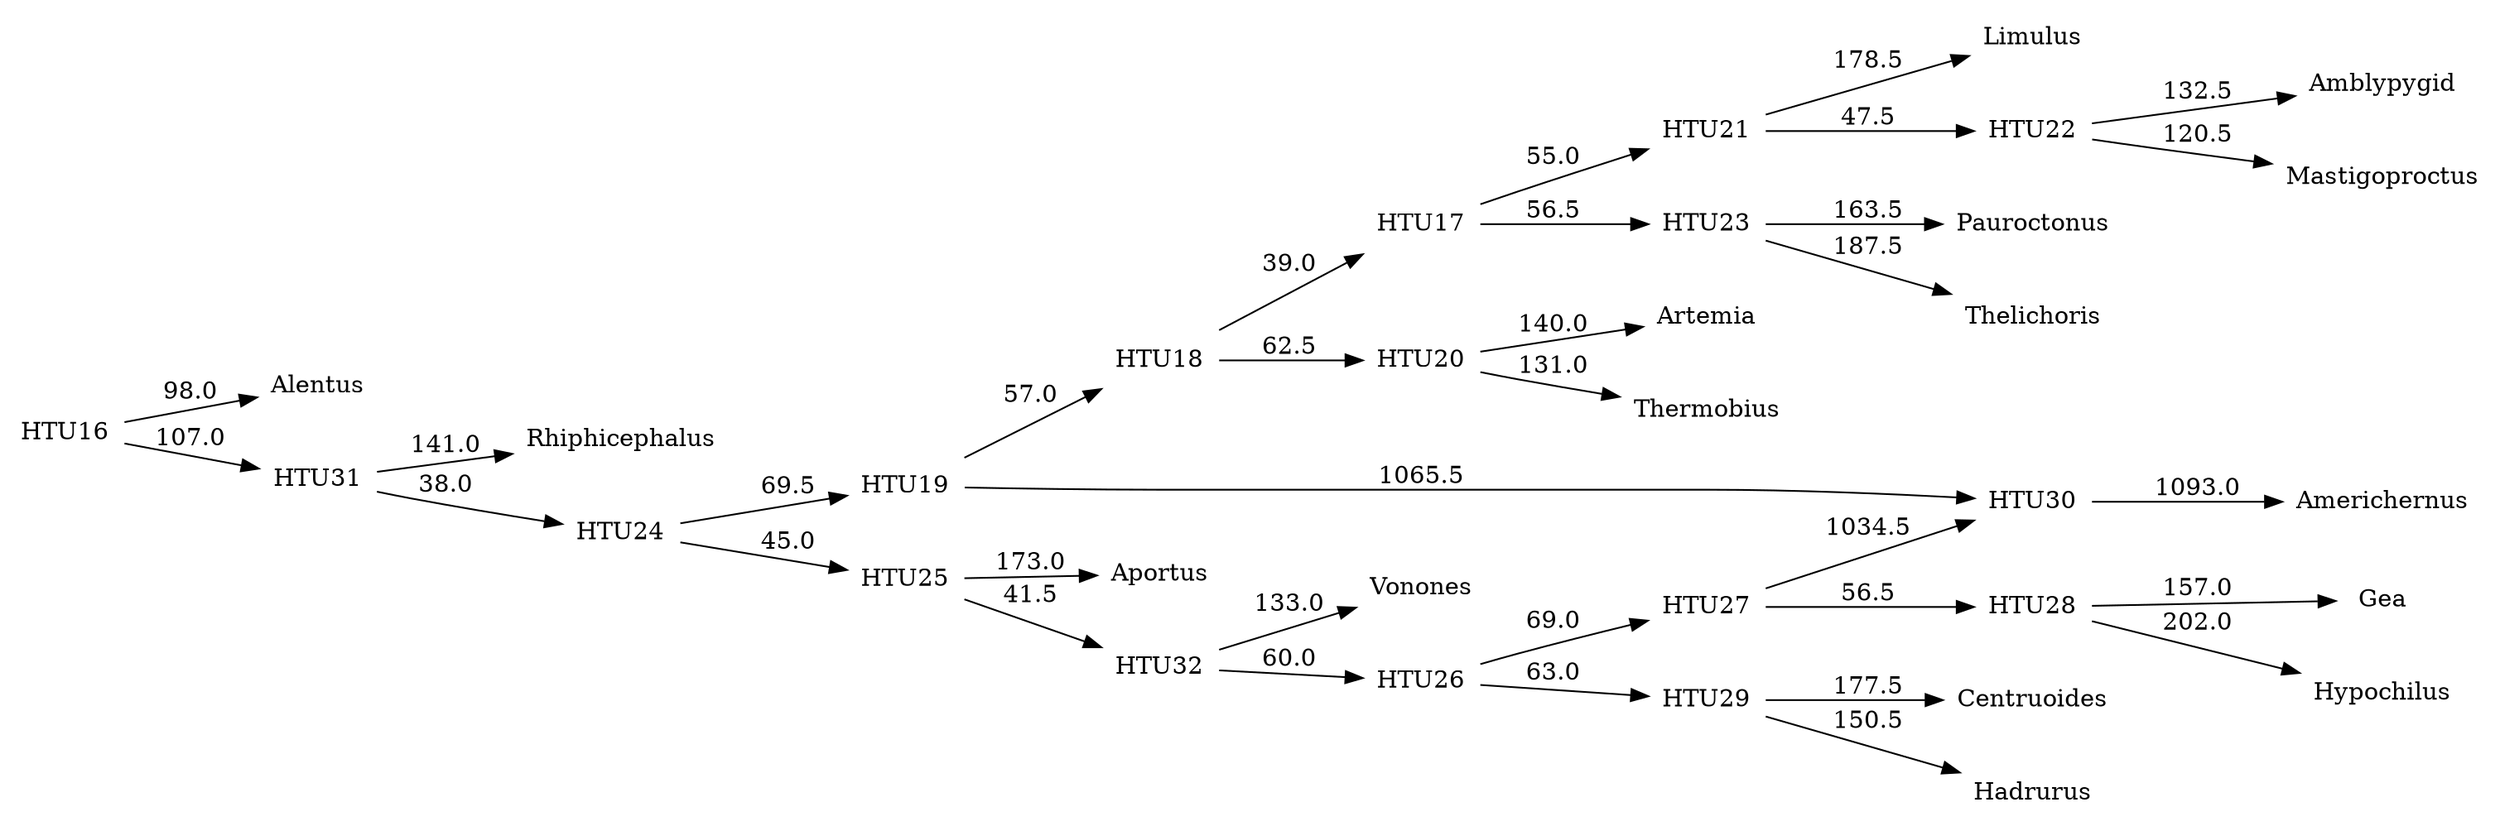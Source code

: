 digraph G {
	rankdir = LR;	node [ shape = none];

    0 [label=Alentus];
    1 [label=Amblypygid];
    2 [label=Americhernus];
    3 [label=Aportus];
    4 [label=Artemia];
    5 [label=Centruoides];
    6 [label=Gea];
    7 [label=Hadrurus];
    8 [label=Hypochilus];
    9 [label=Limulus];
    10 [label=Mastigoproctus];
    11 [label=Pauroctonus];
    12 [label=Rhiphicephalus];
    13 [label=Thelichoris];
    14 [label=Thermobius];
    15 [label=Vonones];
    16 [label=HTU16];
    17 [label=HTU17];
    18 [label=HTU18];
    19 [label=HTU19];
    20 [label=HTU20];
    21 [label=HTU21];
    22 [label=HTU22];
    23 [label=HTU23];
    24 [label=HTU24];
    25 [label=HTU25];
    26 [label=HTU26];
    27 [label=HTU27];
    28 [label=HTU28];
    29 [label=HTU29];
    30 [label=HTU30];
    31 [label=HTU31];
    32 [label=HTU32];
    16 -> 0 [label=98.0];
    16 -> 31 [label=107.0];
    17 -> 21 [label=55.0];
    17 -> 23 [label=56.5];
    18 -> 17 [label=39.0];
    18 -> 20 [label=62.5];
    19 -> 18 [label=57.0];
    19 -> 30 [label=1065.5];
    20 -> 4 [label=140.0];
    20 -> 14 [label=131.0];
    21 -> 9 [label=178.5];
    21 -> 22 [label=47.5];
    22 -> 1 [label=132.5];
    22 -> 10 [label=120.5];
    23 -> 11 [label=163.5];
    23 -> 13 [label=187.5];
    24 -> 19 [label=69.5];
    24 -> 25 [label=45.0];
    25 -> 3 [label=173.0];
    25 -> 32 [label=41.5];
    26 -> 27 [label=69.0];
    26 -> 29 [label=63.0];
    27 -> 28 [label=56.5];
    27 -> 30 [label=1034.5];
    28 -> 6 [label=157.0];
    28 -> 8 [label=202.0];
    29 -> 5 [label=177.5];
    29 -> 7 [label=150.5];
    30 -> 2 [label=1093.0];
    31 -> 12 [label=141.0];
    31 -> 24 [label=38.0];
    32 -> 15 [label=133.0];
    32 -> 26 [label=60.0];
}
//2950.0
digraph G {
	rankdir = LR;	node [ shape = none];

    0 [label=Alentus];
    1 [label=Amblypygid];
    2 [label=Americhernus];
    3 [label=Aportus];
    4 [label=Artemia];
    5 [label=Centruoides];
    6 [label=Gea];
    7 [label=Hadrurus];
    8 [label=Hypochilus];
    9 [label=Limulus];
    10 [label=Mastigoproctus];
    11 [label=Pauroctonus];
    12 [label=Rhiphicephalus];
    13 [label=Thelichoris];
    14 [label=Thermobius];
    15 [label=Vonones];
    16 [label=HTU16];
    17 [label=HTU17];
    18 [label=HTU18];
    19 [label=HTU19];
    20 [label=HTU20];
    21 [label=HTU21];
    22 [label=HTU22];
    23 [label=HTU23];
    24 [label=HTU24];
    25 [label=HTU25];
    26 [label=HTU26];
    27 [label=HTU27];
    28 [label=HTU28];
    29 [label=HTU29];
    30 [label=HTU30];
    16 -> 0 [label=99.0];
    16 -> 29 [label=107.0];
    17 -> 21 [label=54.5];
    17 -> 23 [label=55.0];
    18 -> 17 [label=39.0];
    18 -> 20 [label=63.0];
    19 -> 2 [label=174.0];
    19 -> 18 [label=47.0];
    20 -> 4 [label=138.5];
    20 -> 14 [label=133.5];
    21 -> 9 [label=179.0];
    21 -> 22 [label=44.5];
    22 -> 1 [label=133.5];
    22 -> 10 [label=121.5];
    23 -> 11 [label=166.0];
    23 -> 13 [label=187.0];
    24 -> 19 [label=61.5];
    24 -> 25 [label=41.0];
    25 -> 3 [label=172.5];
    25 -> 30 [label=53.0];
    26 -> 27 [label=78.0];
    26 -> 28 [label=63.5];
    27 -> 6 [label=148.5];
    27 -> 8 [label=203.5];
    28 -> 5 [label=182.5];
    28 -> 7 [label=156.5];
    29 -> 12 [label=147.0];
    29 -> 24 [label=34.5];
    30 -> 15 [label=130.0];
    30 -> 26 [label=56.5];
}
//2779.0
digraph G {
	rankdir = LR;	node [ shape = none];

    0 [label=Alentus];
    1 [label=Amblypygid];
    2 [label=Americhernus];
    3 [label=Aportus];
    4 [label=Artemia];
    5 [label=Centruoides];
    6 [label=Gea];
    7 [label=Hadrurus];
    8 [label=Hypochilus];
    9 [label=Limulus];
    10 [label=Mastigoproctus];
    11 [label=Pauroctonus];
    12 [label=Rhiphicephalus];
    13 [label=Thelichoris];
    14 [label=Thermobius];
    15 [label=Vonones];
    16 [label=HTU16];
    17 [label=HTU17];
    18 [label=HTU18];
    19 [label=HTU19];
    20 [label=HTU20];
    21 [label=HTU21];
    22 [label=HTU22];
    23 [label=HTU23];
    24 [label=HTU24];
    25 [label=HTU25];
    26 [label=HTU26];
    27 [label=HTU27];
    28 [label=HTU28];
    29 [label=HTU29];
    30 [label=HTU30];
    16 -> 0 [label=99.0];
    16 -> 29 [label=107.0];
    17 -> 21 [label=54.5];
    17 -> 23 [label=55.0];
    18 -> 17 [label=39.0];
    18 -> 20 [label=63.0];
    19 -> 2 [label=174.0];
    19 -> 18 [label=47.0];
    20 -> 4 [label=138.5];
    20 -> 14 [label=133.5];
    21 -> 9 [label=179.0];
    21 -> 22 [label=44.5];
    22 -> 1 [label=133.5];
    22 -> 10 [label=121.5];
    23 -> 11 [label=166.0];
    23 -> 13 [label=187.0];
    24 -> 19 [label=61.5];
    24 -> 25 [label=41.0];
    25 -> 3 [label=172.5];
    25 -> 30 [label=53.0];
    26 -> 27 [label=78.0];
    26 -> 28 [label=63.5];
    27 -> 6 [label=148.5];
    27 -> 8 [label=203.5];
    28 -> 5 [label=182.5];
    28 -> 7 [label=156.5];
    29 -> 12 [label=147.0];
    29 -> 24 [label=34.5];
    30 -> 15 [label=130.0];
    30 -> 26 [label=56.5];
}
//2779.0
digraph G {
	rankdir = LR;	node [ shape = none];

    0 [label=Alentus];
    1 [label=Amblypygid];
    2 [label=Americhernus];
    3 [label=Aportus];
    4 [label=Artemia];
    5 [label=Centruoides];
    6 [label=Gea];
    7 [label=Hadrurus];
    8 [label=Hypochilus];
    9 [label=Limulus];
    10 [label=Mastigoproctus];
    11 [label=Pauroctonus];
    12 [label=Rhiphicephalus];
    13 [label=Thelichoris];
    14 [label=Thermobius];
    15 [label=Vonones];
    16 [label=HTU16];
    17 [label=HTU17];
    18 [label=HTU18];
    19 [label=HTU19];
    20 [label=HTU20];
    21 [label=HTU21];
    22 [label=HTU22];
    23 [label=HTU23];
    24 [label=HTU24];
    25 [label=HTU25];
    26 [label=HTU26];
    27 [label=HTU27];
    28 [label=HTU28];
    29 [label=HTU29];
    30 [label=HTU30];
    16 -> 0 [label=99.0];
    16 -> 29 [label=107.0];
    17 -> 21 [label=54.5];
    17 -> 23 [label=55.0];
    18 -> 17 [label=39.0];
    18 -> 20 [label=63.0];
    19 -> 2 [label=174.0];
    19 -> 18 [label=47.0];
    20 -> 4 [label=138.5];
    20 -> 14 [label=133.5];
    21 -> 9 [label=179.0];
    21 -> 22 [label=44.5];
    22 -> 1 [label=133.5];
    22 -> 10 [label=121.5];
    23 -> 11 [label=166.0];
    23 -> 13 [label=187.0];
    24 -> 19 [label=61.5];
    24 -> 25 [label=41.0];
    25 -> 3 [label=172.5];
    25 -> 30 [label=53.0];
    26 -> 27 [label=78.0];
    26 -> 28 [label=63.5];
    27 -> 6 [label=148.5];
    27 -> 8 [label=203.5];
    28 -> 5 [label=182.5];
    28 -> 7 [label=156.5];
    29 -> 12 [label=147.0];
    29 -> 24 [label=34.5];
    30 -> 15 [label=130.0];
    30 -> 26 [label=56.5];
}
//2779.0
digraph G {
	rankdir = LR;	node [ shape = none];

    0 [label=Alentus];
    1 [label=Amblypygid];
    2 [label=Americhernus];
    3 [label=Aportus];
    4 [label=Artemia];
    5 [label=Centruoides];
    6 [label=Gea];
    7 [label=Hadrurus];
    8 [label=Hypochilus];
    9 [label=Limulus];
    10 [label=Mastigoproctus];
    11 [label=Pauroctonus];
    12 [label=Rhiphicephalus];
    13 [label=Thelichoris];
    14 [label=Thermobius];
    15 [label=Vonones];
    16 [label=HTU16];
    17 [label=HTU17];
    18 [label=HTU18];
    19 [label=HTU19];
    20 [label=HTU20];
    21 [label=HTU21];
    22 [label=HTU22];
    23 [label=HTU23];
    24 [label=HTU24];
    25 [label=HTU25];
    26 [label=HTU26];
    27 [label=HTU27];
    28 [label=HTU28];
    29 [label=HTU29];
    30 [label=HTU30];
    16 -> 0 [label=99.0];
    16 -> 29 [label=107.0];
    17 -> 21 [label=54.5];
    17 -> 23 [label=55.0];
    18 -> 17 [label=39.0];
    18 -> 20 [label=63.0];
    19 -> 2 [label=174.0];
    19 -> 18 [label=47.0];
    20 -> 4 [label=138.5];
    20 -> 14 [label=133.5];
    21 -> 9 [label=179.0];
    21 -> 22 [label=44.5];
    22 -> 1 [label=133.5];
    22 -> 10 [label=121.5];
    23 -> 11 [label=166.0];
    23 -> 13 [label=187.0];
    24 -> 19 [label=61.5];
    24 -> 25 [label=41.0];
    25 -> 3 [label=172.5];
    25 -> 30 [label=53.0];
    26 -> 27 [label=78.0];
    26 -> 28 [label=63.5];
    27 -> 6 [label=148.5];
    27 -> 8 [label=203.5];
    28 -> 5 [label=182.5];
    28 -> 7 [label=156.5];
    29 -> 12 [label=147.0];
    29 -> 24 [label=34.5];
    30 -> 15 [label=130.0];
    30 -> 26 [label=56.5];
}
//2779.0
digraph G {
	rankdir = LR;	node [ shape = none];

    0 [label=Alentus];
    1 [label=Amblypygid];
    2 [label=Americhernus];
    3 [label=Aportus];
    4 [label=Artemia];
    5 [label=Centruoides];
    6 [label=Gea];
    7 [label=Hadrurus];
    8 [label=Hypochilus];
    9 [label=Limulus];
    10 [label=Mastigoproctus];
    11 [label=Pauroctonus];
    12 [label=Rhiphicephalus];
    13 [label=Thelichoris];
    14 [label=Thermobius];
    15 [label=Vonones];
    16 [label=HTU16];
    17 [label=HTU17];
    18 [label=HTU18];
    19 [label=HTU19];
    20 [label=HTU20];
    21 [label=HTU21];
    22 [label=HTU22];
    23 [label=HTU23];
    24 [label=HTU24];
    25 [label=HTU25];
    26 [label=HTU26];
    27 [label=HTU27];
    28 [label=HTU28];
    29 [label=HTU29];
    30 [label=HTU30];
    16 -> 0 [label=95.5];
    16 -> 29 [label=105.5];
    17 -> 20 [label=58.0];
    17 -> 22 [label=68.5];
    18 -> 17 [label=39.0];
    18 -> 19 [label=62.5];
    19 -> 4 [label=128.0];
    19 -> 14 [label=117.0];
    20 -> 9 [label=168.5];
    20 -> 21 [label=46.0];
    21 -> 1 [label=115.0];
    21 -> 10 [label=106.0];
    22 -> 11 [label=157.5];
    22 -> 13 [label=174.5];
    23 -> 18 [label=57.5];
    23 -> 24 [label=50.5];
    24 -> 3 [label=174.5];
    24 -> 30 [label=46.5];
    25 -> 26 [label=71.5];
    25 -> 28 [label=64.0];
    26 -> 2 [label=156.0];
    26 -> 27 [label=58.0];
    27 -> 6 [label=157.0];
    27 -> 8 [label=204.0];
    28 -> 5 [label=176.5];
    28 -> 7 [label=152.5];
    29 -> 12 [label=147.0];
    29 -> 23 [label=27.5];
    30 -> 15 [label=128.0];
    30 -> 25 [label=61.5];
}
//2731.0
digraph G {
	rankdir = LR;	node [ shape = none];

    0 [label=Alentus];
    1 [label=Amblypygid];
    2 [label=Americhernus];
    3 [label=Aportus];
    4 [label=Artemia];
    5 [label=Centruoides];
    6 [label=Gea];
    7 [label=Hadrurus];
    8 [label=Hypochilus];
    9 [label=Limulus];
    10 [label=Mastigoproctus];
    11 [label=Pauroctonus];
    12 [label=Rhiphicephalus];
    13 [label=Thelichoris];
    14 [label=Thermobius];
    15 [label=Vonones];
    16 [label=HTU16];
    17 [label=HTU17];
    18 [label=HTU18];
    19 [label=HTU19];
    20 [label=HTU20];
    21 [label=HTU21];
    22 [label=HTU22];
    23 [label=HTU23];
    24 [label=HTU24];
    25 [label=HTU25];
    26 [label=HTU26];
    27 [label=HTU27];
    28 [label=HTU28];
    29 [label=HTU29];
    30 [label=HTU30];
    16 -> 0 [label=95.5];
    16 -> 29 [label=105.5];
    17 -> 20 [label=58.0];
    17 -> 22 [label=68.5];
    18 -> 17 [label=39.0];
    18 -> 19 [label=62.5];
    19 -> 4 [label=128.0];
    19 -> 14 [label=117.0];
    20 -> 9 [label=168.5];
    20 -> 21 [label=46.0];
    21 -> 1 [label=115.0];
    21 -> 10 [label=106.0];
    22 -> 11 [label=157.5];
    22 -> 13 [label=174.5];
    23 -> 18 [label=57.5];
    23 -> 24 [label=50.5];
    24 -> 3 [label=174.5];
    24 -> 30 [label=46.5];
    25 -> 26 [label=71.5];
    25 -> 28 [label=64.0];
    26 -> 2 [label=156.0];
    26 -> 27 [label=58.0];
    27 -> 6 [label=157.0];
    27 -> 8 [label=204.0];
    28 -> 5 [label=176.5];
    28 -> 7 [label=152.5];
    29 -> 12 [label=147.0];
    29 -> 23 [label=27.5];
    30 -> 15 [label=128.0];
    30 -> 25 [label=61.5];
}
//2731.0
digraph G {
	rankdir = LR;	node [ shape = none];

    0 [label=Alentus];
    1 [label=Amblypygid];
    2 [label=Americhernus];
    3 [label=Aportus];
    4 [label=Artemia];
    5 [label=Centruoides];
    6 [label=Gea];
    7 [label=Hadrurus];
    8 [label=Hypochilus];
    9 [label=Limulus];
    10 [label=Mastigoproctus];
    11 [label=Pauroctonus];
    12 [label=Rhiphicephalus];
    13 [label=Thelichoris];
    14 [label=Thermobius];
    15 [label=Vonones];
    16 [label=HTU16];
    17 [label=HTU17];
    18 [label=HTU18];
    19 [label=HTU19];
    20 [label=HTU20];
    21 [label=HTU21];
    22 [label=HTU22];
    23 [label=HTU23];
    24 [label=HTU24];
    25 [label=HTU25];
    26 [label=HTU26];
    27 [label=HTU27];
    28 [label=HTU28];
    29 [label=HTU29];
    30 [label=HTU30];
    16 -> 0 [label=95.5];
    16 -> 29 [label=105.5];
    17 -> 20 [label=58.0];
    17 -> 22 [label=68.5];
    18 -> 17 [label=39.0];
    18 -> 19 [label=62.5];
    19 -> 4 [label=128.0];
    19 -> 14 [label=117.0];
    20 -> 9 [label=168.5];
    20 -> 21 [label=46.0];
    21 -> 1 [label=115.0];
    21 -> 10 [label=106.0];
    22 -> 11 [label=157.5];
    22 -> 13 [label=174.5];
    23 -> 18 [label=57.5];
    23 -> 24 [label=50.5];
    24 -> 3 [label=174.5];
    24 -> 30 [label=46.5];
    25 -> 26 [label=71.5];
    25 -> 28 [label=64.0];
    26 -> 2 [label=156.0];
    26 -> 27 [label=58.0];
    27 -> 6 [label=157.0];
    27 -> 8 [label=204.0];
    28 -> 5 [label=176.5];
    28 -> 7 [label=152.5];
    29 -> 12 [label=147.0];
    29 -> 23 [label=27.5];
    30 -> 15 [label=128.0];
    30 -> 25 [label=61.5];
}
//2731.0
digraph G {
	rankdir = LR;	node [ shape = none];

    0 [label=Alentus];
    1 [label=Amblypygid];
    2 [label=Americhernus];
    3 [label=Aportus];
    4 [label=Artemia];
    5 [label=Centruoides];
    6 [label=Gea];
    7 [label=Hadrurus];
    8 [label=Hypochilus];
    9 [label=Limulus];
    10 [label=Mastigoproctus];
    11 [label=Pauroctonus];
    12 [label=Rhiphicephalus];
    13 [label=Thelichoris];
    14 [label=Thermobius];
    15 [label=Vonones];
    16 [label=HTU16];
    17 [label=HTU17];
    18 [label=HTU18];
    19 [label=HTU19];
    20 [label=HTU20];
    21 [label=HTU21];
    22 [label=HTU22];
    23 [label=HTU23];
    24 [label=HTU24];
    25 [label=HTU25];
    26 [label=HTU26];
    27 [label=HTU27];
    28 [label=HTU28];
    29 [label=HTU29];
    30 [label=HTU30];
    16 -> 0 [label=95.5];
    16 -> 29 [label=105.5];
    17 -> 20 [label=58.0];
    17 -> 22 [label=68.5];
    18 -> 17 [label=39.0];
    18 -> 19 [label=62.5];
    19 -> 4 [label=128.0];
    19 -> 14 [label=117.0];
    20 -> 9 [label=168.5];
    20 -> 21 [label=46.0];
    21 -> 1 [label=115.0];
    21 -> 10 [label=106.0];
    22 -> 11 [label=157.5];
    22 -> 13 [label=174.5];
    23 -> 18 [label=57.5];
    23 -> 24 [label=50.5];
    24 -> 3 [label=174.5];
    24 -> 30 [label=46.5];
    25 -> 26 [label=71.5];
    25 -> 28 [label=64.0];
    26 -> 2 [label=156.0];
    26 -> 27 [label=58.0];
    27 -> 6 [label=157.0];
    27 -> 8 [label=204.0];
    28 -> 5 [label=176.5];
    28 -> 7 [label=152.5];
    29 -> 12 [label=147.0];
    29 -> 23 [label=27.5];
    30 -> 15 [label=128.0];
    30 -> 25 [label=61.5];
}
//2731.0
digraph G {
	rankdir = LR;	node [ shape = none];

    0 [label=Alentus];
    1 [label=Amblypygid];
    2 [label=Americhernus];
    3 [label=Aportus];
    4 [label=Artemia];
    5 [label=Centruoides];
    6 [label=Gea];
    7 [label=Hadrurus];
    8 [label=Hypochilus];
    9 [label=Limulus];
    10 [label=Mastigoproctus];
    11 [label=Pauroctonus];
    12 [label=Rhiphicephalus];
    13 [label=Thelichoris];
    14 [label=Thermobius];
    15 [label=Vonones];
    16 [label=HTU16];
    17 [label=HTU17];
    18 [label=HTU18];
    19 [label=HTU19];
    20 [label=HTU20];
    21 [label=HTU21];
    22 [label=HTU22];
    23 [label=HTU23];
    24 [label=HTU24];
    25 [label=HTU25];
    26 [label=HTU26];
    27 [label=HTU27];
    28 [label=HTU28];
    29 [label=HTU29];
    30 [label=HTU30];
    16 -> 0 [label=95.5];
    16 -> 29 [label=105.5];
    17 -> 20 [label=58.0];
    17 -> 22 [label=68.5];
    18 -> 17 [label=39.0];
    18 -> 19 [label=62.5];
    19 -> 4 [label=128.0];
    19 -> 14 [label=117.0];
    20 -> 9 [label=168.5];
    20 -> 21 [label=46.0];
    21 -> 1 [label=115.0];
    21 -> 10 [label=106.0];
    22 -> 11 [label=157.5];
    22 -> 13 [label=174.5];
    23 -> 18 [label=57.5];
    23 -> 24 [label=50.5];
    24 -> 3 [label=174.5];
    24 -> 30 [label=46.5];
    25 -> 26 [label=71.5];
    25 -> 28 [label=64.0];
    26 -> 2 [label=156.0];
    26 -> 27 [label=58.0];
    27 -> 6 [label=157.0];
    27 -> 8 [label=204.0];
    28 -> 5 [label=176.5];
    28 -> 7 [label=152.5];
    29 -> 12 [label=147.0];
    29 -> 23 [label=27.5];
    30 -> 15 [label=128.0];
    30 -> 25 [label=61.5];
}
//2731.0
digraph G {
	rankdir = LR;	node [ shape = none];

    0 [label=Alentus];
    1 [label=Amblypygid];
    2 [label=Americhernus];
    3 [label=Aportus];
    4 [label=Artemia];
    5 [label=Centruoides];
    6 [label=Gea];
    7 [label=Hadrurus];
    8 [label=Hypochilus];
    9 [label=Limulus];
    10 [label=Mastigoproctus];
    11 [label=Pauroctonus];
    12 [label=Rhiphicephalus];
    13 [label=Thelichoris];
    14 [label=Thermobius];
    15 [label=Vonones];
    16 [label=HTU16];
    17 [label=HTU17];
    18 [label=HTU18];
    19 [label=HTU19];
    20 [label=HTU20];
    21 [label=HTU21];
    22 [label=HTU22];
    23 [label=HTU23];
    24 [label=HTU24];
    25 [label=HTU25];
    26 [label=HTU26];
    27 [label=HTU27];
    28 [label=HTU28];
    29 [label=HTU29];
    30 [label=HTU30];
    16 -> 0 [label=95.5];
    16 -> 29 [label=105.5];
    17 -> 20 [label=58.0];
    17 -> 22 [label=68.5];
    18 -> 17 [label=39.0];
    18 -> 19 [label=62.5];
    19 -> 4 [label=128.0];
    19 -> 14 [label=117.0];
    20 -> 9 [label=168.5];
    20 -> 21 [label=46.0];
    21 -> 1 [label=115.0];
    21 -> 10 [label=106.0];
    22 -> 11 [label=157.5];
    22 -> 13 [label=174.5];
    23 -> 18 [label=57.5];
    23 -> 24 [label=50.5];
    24 -> 3 [label=174.5];
    24 -> 30 [label=46.5];
    25 -> 26 [label=71.5];
    25 -> 28 [label=64.0];
    26 -> 2 [label=156.0];
    26 -> 27 [label=58.0];
    27 -> 6 [label=157.0];
    27 -> 8 [label=204.0];
    28 -> 5 [label=176.5];
    28 -> 7 [label=152.5];
    29 -> 12 [label=147.0];
    29 -> 23 [label=27.5];
    30 -> 15 [label=128.0];
    30 -> 25 [label=61.5];
}
//2731.0
